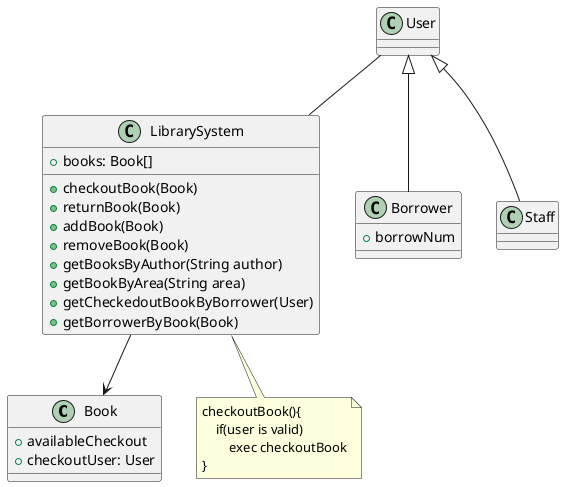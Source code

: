 @startuml init4

class Book{
    + availableCheckout
    + checkoutUser: User
}

class LibrarySystem{
    + books: Book[]
    + checkoutBook(Book)
    + returnBook(Book)
    + addBook(Book)
    + removeBook(Book)
    + getBooksByAuthor(String author)
    + getBookByArea(String area)
    + getCheckedoutBookByBorrower(User)
    + getBorrowerByBook(Book)
}

LibrarySystem --> Book

class User{

}

together{
    class Staff{

    }

    class Borrower{
        + borrowNum
    }
}

User -- LibrarySystem
User <|-- Staff
User <|-- Borrower

note bottom of LibrarySystem
checkoutBook(){
    if(user is valid)
        exec checkoutBook
}
end note

@enduml